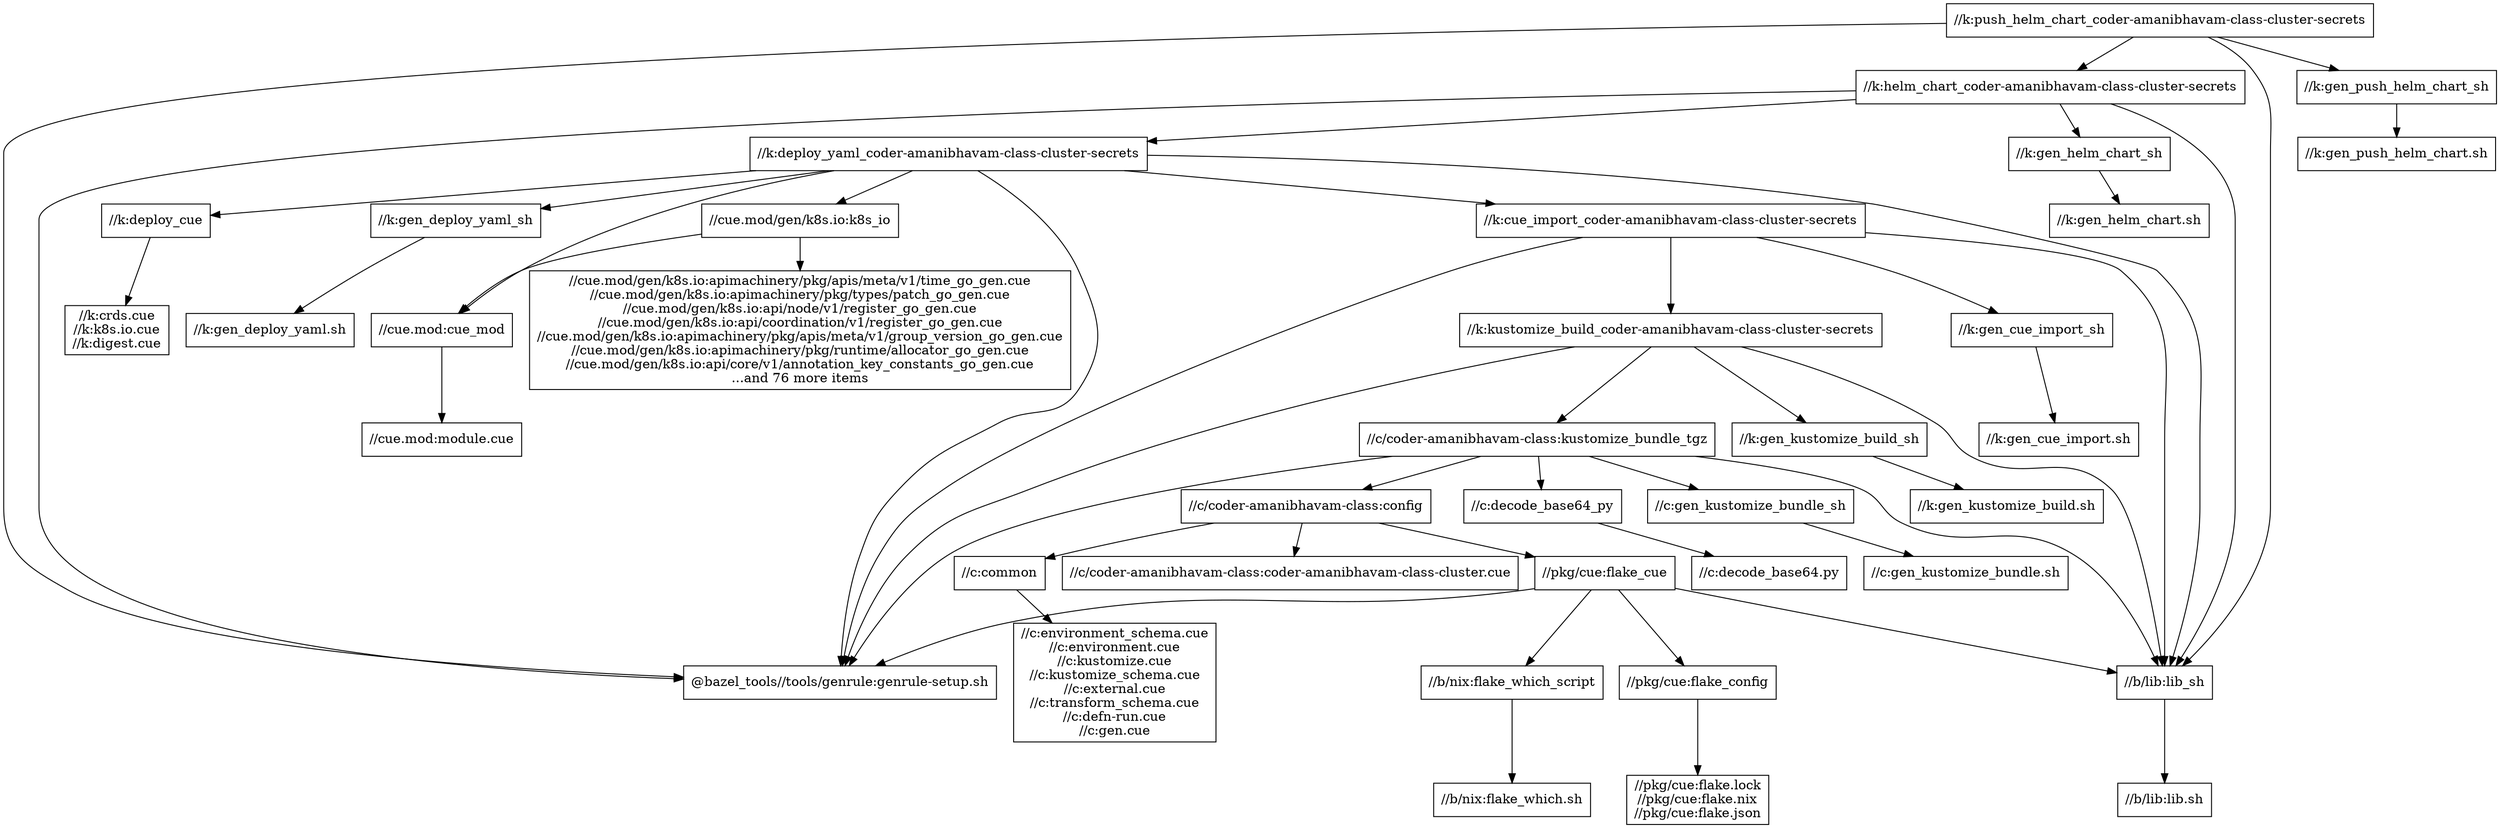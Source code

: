 digraph mygraph {
  node [shape=box];
  "//k:push_helm_chart_coder-amanibhavam-class-cluster-secrets"
  "//k:push_helm_chart_coder-amanibhavam-class-cluster-secrets" -> "//k:helm_chart_coder-amanibhavam-class-cluster-secrets"
  "//k:push_helm_chart_coder-amanibhavam-class-cluster-secrets" -> "//k:gen_push_helm_chart_sh"
  "//k:push_helm_chart_coder-amanibhavam-class-cluster-secrets" -> "//b/lib:lib_sh"
  "//k:push_helm_chart_coder-amanibhavam-class-cluster-secrets" -> "@bazel_tools//tools/genrule:genrule-setup.sh"
  "//k:gen_push_helm_chart_sh"
  "//k:gen_push_helm_chart_sh" -> "//k:gen_push_helm_chart.sh"
  "//k:gen_push_helm_chart.sh"
  "//k:helm_chart_coder-amanibhavam-class-cluster-secrets"
  "//k:helm_chart_coder-amanibhavam-class-cluster-secrets" -> "//k:deploy_yaml_coder-amanibhavam-class-cluster-secrets"
  "//k:helm_chart_coder-amanibhavam-class-cluster-secrets" -> "//k:gen_helm_chart_sh"
  "//k:helm_chart_coder-amanibhavam-class-cluster-secrets" -> "//b/lib:lib_sh"
  "//k:helm_chart_coder-amanibhavam-class-cluster-secrets" -> "@bazel_tools//tools/genrule:genrule-setup.sh"
  "//k:gen_helm_chart_sh"
  "//k:gen_helm_chart_sh" -> "//k:gen_helm_chart.sh"
  "//k:gen_helm_chart.sh"
  "//k:deploy_yaml_coder-amanibhavam-class-cluster-secrets"
  "//k:deploy_yaml_coder-amanibhavam-class-cluster-secrets" -> "//k:cue_import_coder-amanibhavam-class-cluster-secrets"
  "//k:deploy_yaml_coder-amanibhavam-class-cluster-secrets" -> "//k:deploy_cue"
  "//k:deploy_yaml_coder-amanibhavam-class-cluster-secrets" -> "//k:gen_deploy_yaml_sh"
  "//k:deploy_yaml_coder-amanibhavam-class-cluster-secrets" -> "//cue.mod:cue_mod"
  "//k:deploy_yaml_coder-amanibhavam-class-cluster-secrets" -> "//cue.mod/gen/k8s.io:k8s_io"
  "//k:deploy_yaml_coder-amanibhavam-class-cluster-secrets" -> "//b/lib:lib_sh"
  "//k:deploy_yaml_coder-amanibhavam-class-cluster-secrets" -> "@bazel_tools//tools/genrule:genrule-setup.sh"
  "//cue.mod/gen/k8s.io:k8s_io"
  "//cue.mod/gen/k8s.io:k8s_io" -> "//cue.mod/gen/k8s.io:apimachinery/pkg/apis/meta/v1/time_go_gen.cue\n//cue.mod/gen/k8s.io:apimachinery/pkg/types/patch_go_gen.cue\n//cue.mod/gen/k8s.io:api/node/v1/register_go_gen.cue\n//cue.mod/gen/k8s.io:api/coordination/v1/register_go_gen.cue\n//cue.mod/gen/k8s.io:apimachinery/pkg/apis/meta/v1/group_version_go_gen.cue\n//cue.mod/gen/k8s.io:apimachinery/pkg/runtime/allocator_go_gen.cue\n//cue.mod/gen/k8s.io:api/core/v1/annotation_key_constants_go_gen.cue\n...and 76 more items"
  "//cue.mod/gen/k8s.io:k8s_io" -> "//cue.mod:cue_mod"
  "//cue.mod/gen/k8s.io:apimachinery/pkg/apis/meta/v1/time_go_gen.cue\n//cue.mod/gen/k8s.io:apimachinery/pkg/types/patch_go_gen.cue\n//cue.mod/gen/k8s.io:api/node/v1/register_go_gen.cue\n//cue.mod/gen/k8s.io:api/coordination/v1/register_go_gen.cue\n//cue.mod/gen/k8s.io:apimachinery/pkg/apis/meta/v1/group_version_go_gen.cue\n//cue.mod/gen/k8s.io:apimachinery/pkg/runtime/allocator_go_gen.cue\n//cue.mod/gen/k8s.io:api/core/v1/annotation_key_constants_go_gen.cue\n...and 76 more items"
  "//cue.mod:cue_mod"
  "//cue.mod:cue_mod" -> "//cue.mod:module.cue"
  "//cue.mod:module.cue"
  "//k:deploy_cue"
  "//k:deploy_cue" -> "//k:crds.cue\n//k:k8s.io.cue\n//k:digest.cue"
  "//k:cue_import_coder-amanibhavam-class-cluster-secrets"
  "//k:cue_import_coder-amanibhavam-class-cluster-secrets" -> "//k:kustomize_build_coder-amanibhavam-class-cluster-secrets"
  "//k:cue_import_coder-amanibhavam-class-cluster-secrets" -> "//k:gen_cue_import_sh"
  "//k:cue_import_coder-amanibhavam-class-cluster-secrets" -> "@bazel_tools//tools/genrule:genrule-setup.sh"
  "//k:cue_import_coder-amanibhavam-class-cluster-secrets" -> "//b/lib:lib_sh"
  "//k:gen_cue_import_sh"
  "//k:gen_cue_import_sh" -> "//k:gen_cue_import.sh"
  "//k:kustomize_build_coder-amanibhavam-class-cluster-secrets"
  "//k:kustomize_build_coder-amanibhavam-class-cluster-secrets" -> "//k:gen_kustomize_build_sh"
  "//k:kustomize_build_coder-amanibhavam-class-cluster-secrets" -> "//c/coder-amanibhavam-class:kustomize_bundle_tgz"
  "//k:kustomize_build_coder-amanibhavam-class-cluster-secrets" -> "//b/lib:lib_sh"
  "//k:kustomize_build_coder-amanibhavam-class-cluster-secrets" -> "@bazel_tools//tools/genrule:genrule-setup.sh"
  "//k:gen_deploy_yaml_sh"
  "//k:gen_deploy_yaml_sh" -> "//k:gen_deploy_yaml.sh"
  "//k:gen_deploy_yaml.sh"
  "//k:crds.cue\n//k:k8s.io.cue\n//k:digest.cue"
  "//k:gen_cue_import.sh"
  "//c/coder-amanibhavam-class:kustomize_bundle_tgz"
  "//c/coder-amanibhavam-class:kustomize_bundle_tgz" -> "//c/coder-amanibhavam-class:config"
  "//c/coder-amanibhavam-class:kustomize_bundle_tgz" -> "@bazel_tools//tools/genrule:genrule-setup.sh"
  "//c/coder-amanibhavam-class:kustomize_bundle_tgz" -> "//c:gen_kustomize_bundle_sh"
  "//c/coder-amanibhavam-class:kustomize_bundle_tgz" -> "//c:decode_base64_py"
  "//c/coder-amanibhavam-class:kustomize_bundle_tgz" -> "//b/lib:lib_sh"
  "//c:decode_base64_py"
  "//c:decode_base64_py" -> "//c:decode_base64.py"
  "//c:decode_base64.py"
  "//c:gen_kustomize_bundle_sh"
  "//c:gen_kustomize_bundle_sh" -> "//c:gen_kustomize_bundle.sh"
  "//c:gen_kustomize_bundle.sh"
  "//c/coder-amanibhavam-class:config"
  "//c/coder-amanibhavam-class:config" -> "//pkg/cue:flake_cue"
  "//c/coder-amanibhavam-class:config" -> "//c/coder-amanibhavam-class:coder-amanibhavam-class-cluster.cue"
  "//c/coder-amanibhavam-class:config" -> "//c:common"
  "//c:common"
  "//c:common" -> "//c:environment_schema.cue\n//c:environment.cue\n//c:kustomize.cue\n//c:kustomize_schema.cue\n//c:external.cue\n//c:transform_schema.cue\n//c:defn-run.cue\n//c:gen.cue"
  "//c:environment_schema.cue\n//c:environment.cue\n//c:kustomize.cue\n//c:kustomize_schema.cue\n//c:external.cue\n//c:transform_schema.cue\n//c:defn-run.cue\n//c:gen.cue"
  "//c/coder-amanibhavam-class:coder-amanibhavam-class-cluster.cue"
  "//pkg/cue:flake_cue"
  "//pkg/cue:flake_cue" -> "//pkg/cue:flake_config"
  "//pkg/cue:flake_cue" -> "//b/nix:flake_which_script"
  "//pkg/cue:flake_cue" -> "@bazel_tools//tools/genrule:genrule-setup.sh"
  "//pkg/cue:flake_cue" -> "//b/lib:lib_sh"
  "//b/lib:lib_sh"
  "//b/lib:lib_sh" -> "//b/lib:lib.sh"
  "//b/lib:lib.sh"
  "@bazel_tools//tools/genrule:genrule-setup.sh"
  "//b/nix:flake_which_script"
  "//b/nix:flake_which_script" -> "//b/nix:flake_which.sh"
  "//b/nix:flake_which.sh"
  "//pkg/cue:flake_config"
  "//pkg/cue:flake_config" -> "//pkg/cue:flake.lock\n//pkg/cue:flake.nix\n//pkg/cue:flake.json"
  "//pkg/cue:flake.lock\n//pkg/cue:flake.nix\n//pkg/cue:flake.json"
  "//k:gen_kustomize_build_sh"
  "//k:gen_kustomize_build_sh" -> "//k:gen_kustomize_build.sh"
  "//k:gen_kustomize_build.sh"
}
